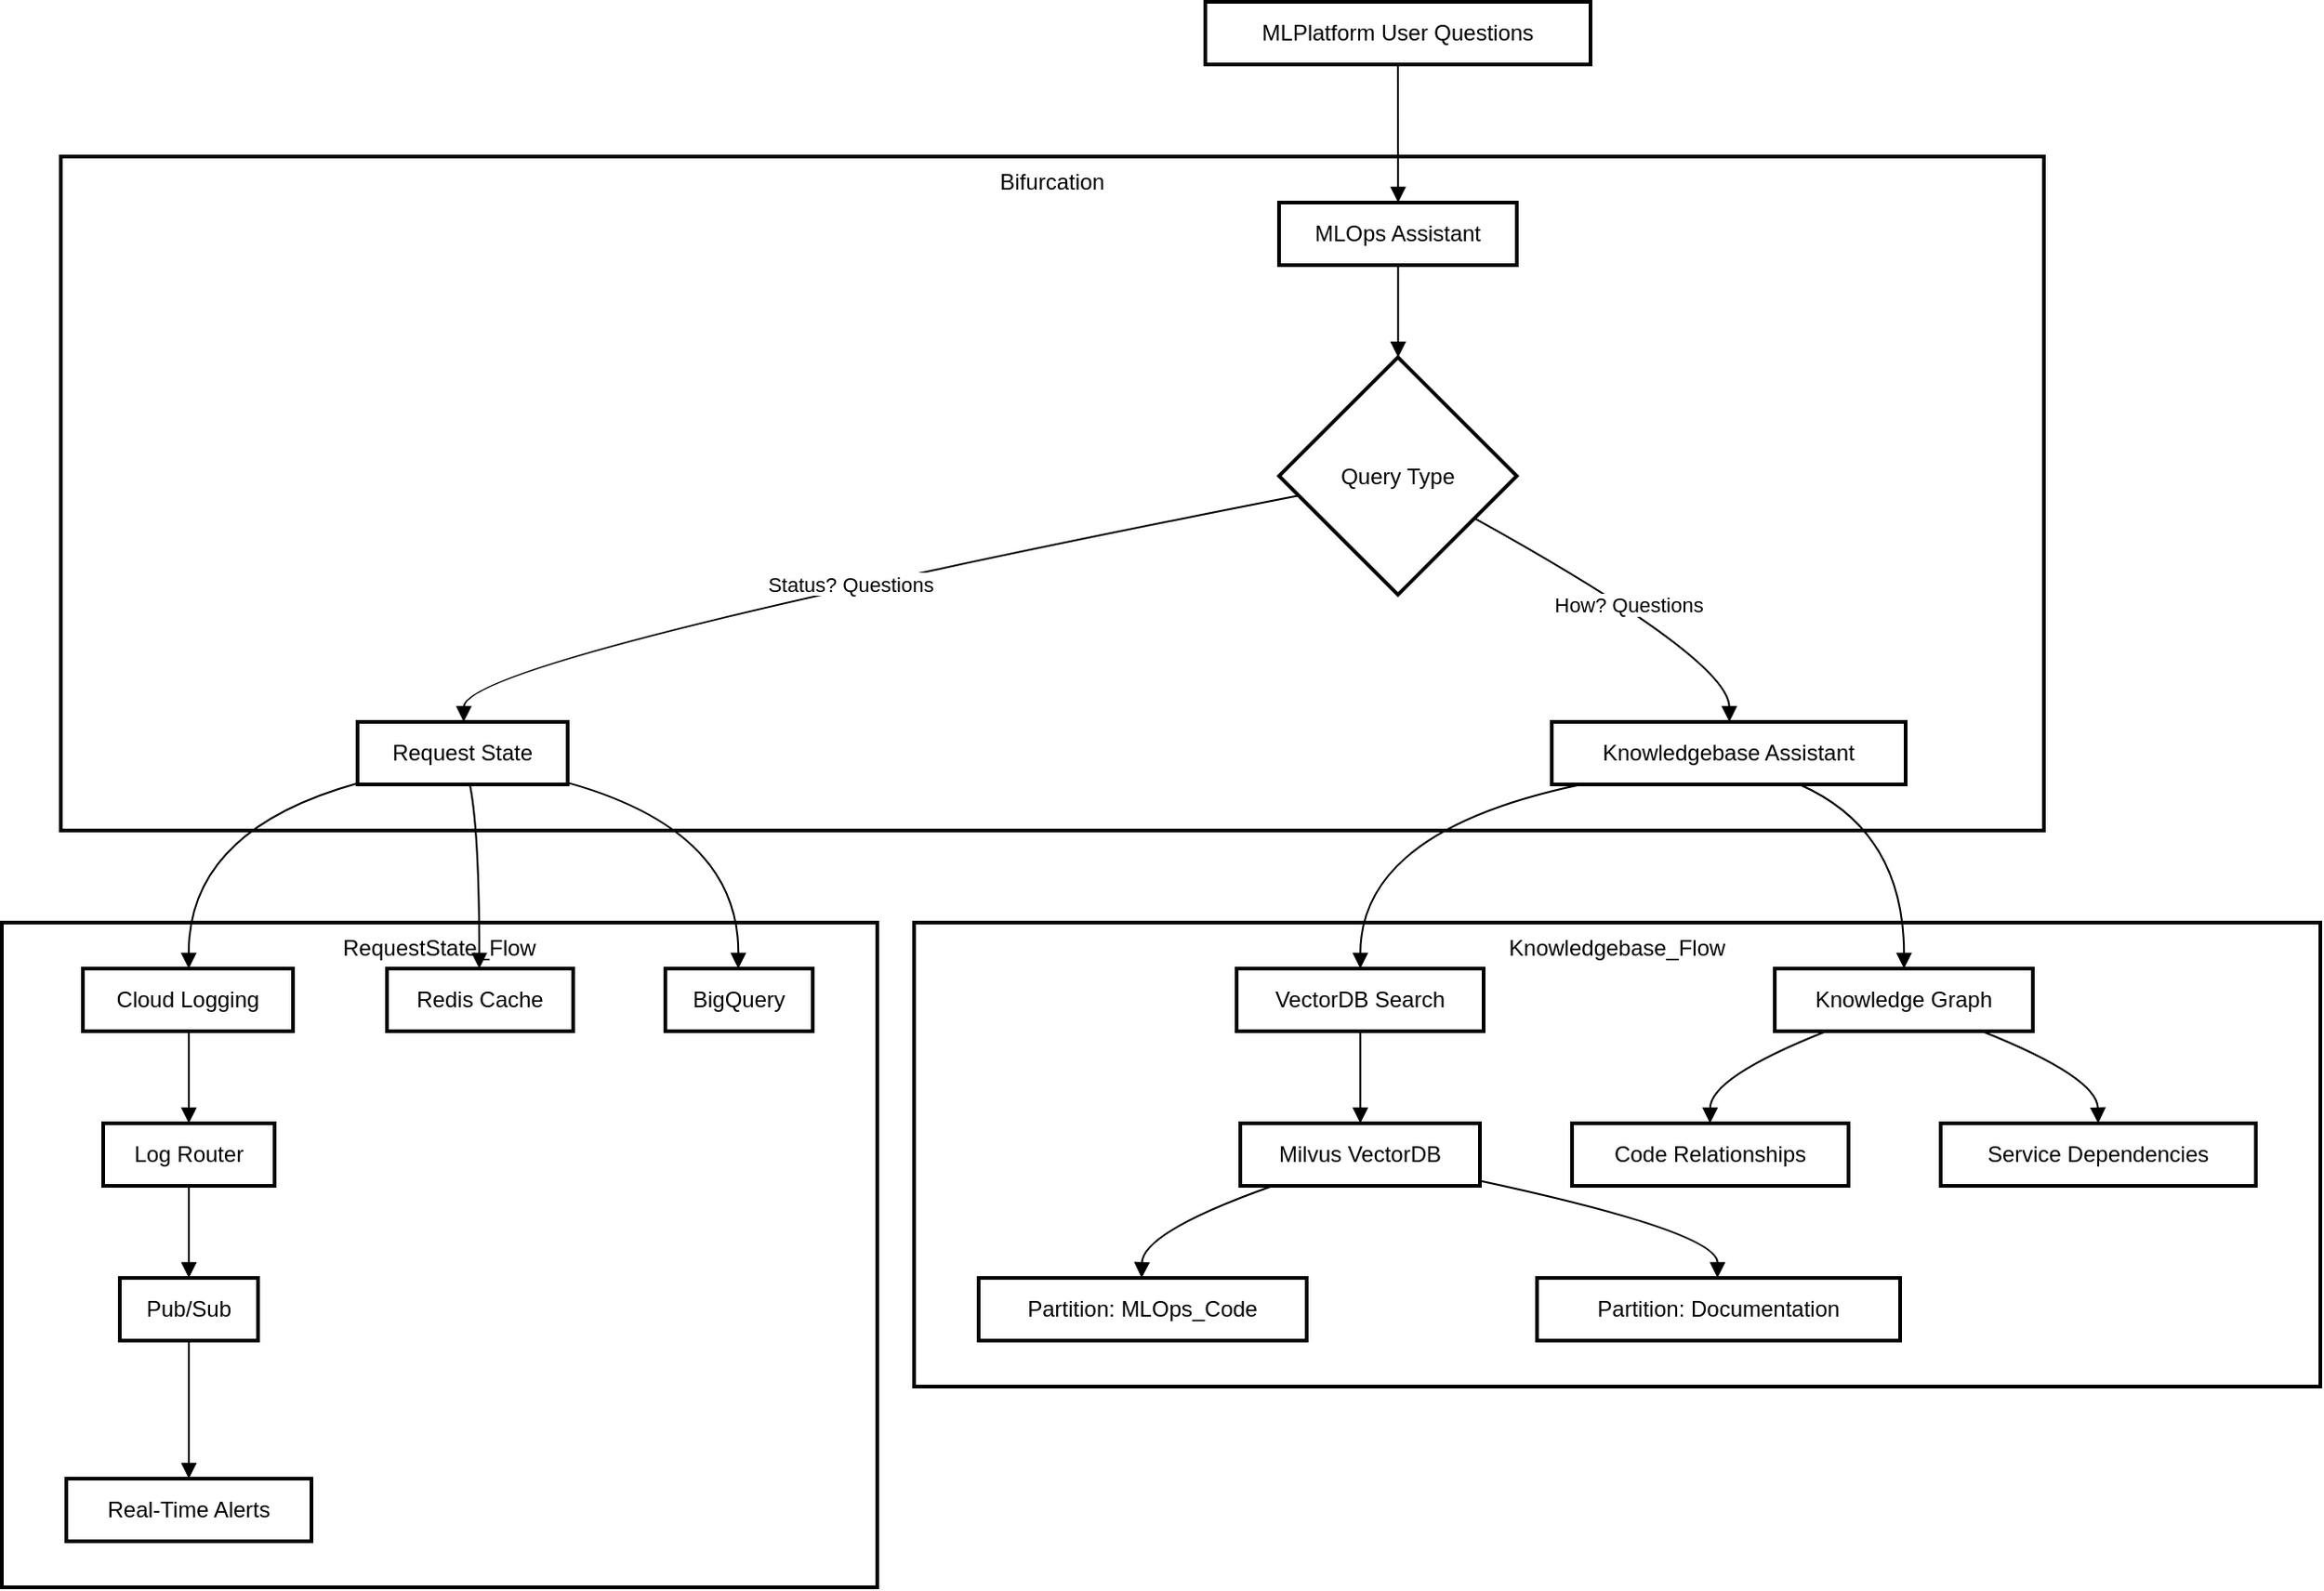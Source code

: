 <mxfile version="21.6.8" type="device">
  <diagram name="Page-1" id="u_HyUEILE94rrOP3ab16">
    <mxGraphModel dx="1674" dy="836" grid="1" gridSize="10" guides="1" tooltips="1" connect="1" arrows="1" fold="1" page="1" pageScale="1" pageWidth="850" pageHeight="1100" math="0" shadow="0">
      <root>
        <mxCell id="0" />
        <mxCell id="1" parent="0" />
        <mxCell id="IGfPQrlNXD5TDQlLCkyn-1" value="RequestState_Flow" style="whiteSpace=wrap;strokeWidth=2;verticalAlign=top;" vertex="1" parent="1">
          <mxGeometry x="20" y="520" width="475" height="361" as="geometry" />
        </mxCell>
        <mxCell id="IGfPQrlNXD5TDQlLCkyn-2" value="Cloud Logging" style="whiteSpace=wrap;strokeWidth=2;" vertex="1" parent="1">
          <mxGeometry x="64" y="545" width="114" height="34" as="geometry" />
        </mxCell>
        <mxCell id="IGfPQrlNXD5TDQlLCkyn-3" value="Redis Cache" style="whiteSpace=wrap;strokeWidth=2;" vertex="1" parent="1">
          <mxGeometry x="229" y="545" width="101" height="34" as="geometry" />
        </mxCell>
        <mxCell id="IGfPQrlNXD5TDQlLCkyn-4" value="BigQuery" style="whiteSpace=wrap;strokeWidth=2;" vertex="1" parent="1">
          <mxGeometry x="380" y="545" width="80" height="34" as="geometry" />
        </mxCell>
        <mxCell id="IGfPQrlNXD5TDQlLCkyn-5" value="Log Router" style="whiteSpace=wrap;strokeWidth=2;" vertex="1" parent="1">
          <mxGeometry x="75" y="629" width="93" height="34" as="geometry" />
        </mxCell>
        <mxCell id="IGfPQrlNXD5TDQlLCkyn-6" value="Pub/Sub" style="whiteSpace=wrap;strokeWidth=2;" vertex="1" parent="1">
          <mxGeometry x="84" y="713" width="75" height="34" as="geometry" />
        </mxCell>
        <mxCell id="IGfPQrlNXD5TDQlLCkyn-7" value="Real-Time Alerts" style="whiteSpace=wrap;strokeWidth=2;" vertex="1" parent="1">
          <mxGeometry x="55" y="822" width="133" height="34" as="geometry" />
        </mxCell>
        <mxCell id="IGfPQrlNXD5TDQlLCkyn-8" value="Knowledgebase_Flow" style="whiteSpace=wrap;strokeWidth=2;verticalAlign=top;" vertex="1" parent="1">
          <mxGeometry x="515" y="520" width="763" height="252" as="geometry" />
        </mxCell>
        <mxCell id="IGfPQrlNXD5TDQlLCkyn-9" value="VectorDB Search" style="whiteSpace=wrap;strokeWidth=2;" vertex="1" parent="1">
          <mxGeometry x="690" y="545" width="134" height="34" as="geometry" />
        </mxCell>
        <mxCell id="IGfPQrlNXD5TDQlLCkyn-10" value="Knowledge Graph" style="whiteSpace=wrap;strokeWidth=2;" vertex="1" parent="1">
          <mxGeometry x="982" y="545" width="140" height="34" as="geometry" />
        </mxCell>
        <mxCell id="IGfPQrlNXD5TDQlLCkyn-11" value="Milvus VectorDB" style="whiteSpace=wrap;strokeWidth=2;" vertex="1" parent="1">
          <mxGeometry x="692" y="629" width="130" height="34" as="geometry" />
        </mxCell>
        <mxCell id="IGfPQrlNXD5TDQlLCkyn-12" value="Partition: MLOps_Code" style="whiteSpace=wrap;strokeWidth=2;" vertex="1" parent="1">
          <mxGeometry x="550" y="713" width="178" height="34" as="geometry" />
        </mxCell>
        <mxCell id="IGfPQrlNXD5TDQlLCkyn-13" value="Partition: Documentation" style="whiteSpace=wrap;strokeWidth=2;" vertex="1" parent="1">
          <mxGeometry x="853" y="713" width="197" height="34" as="geometry" />
        </mxCell>
        <mxCell id="IGfPQrlNXD5TDQlLCkyn-14" value="Code Relationships" style="whiteSpace=wrap;strokeWidth=2;" vertex="1" parent="1">
          <mxGeometry x="872" y="629" width="150" height="34" as="geometry" />
        </mxCell>
        <mxCell id="IGfPQrlNXD5TDQlLCkyn-15" value="Service Dependencies" style="whiteSpace=wrap;strokeWidth=2;" vertex="1" parent="1">
          <mxGeometry x="1072" y="629" width="171" height="34" as="geometry" />
        </mxCell>
        <mxCell id="IGfPQrlNXD5TDQlLCkyn-16" value="Bifurcation" style="whiteSpace=wrap;strokeWidth=2;verticalAlign=top;" vertex="1" parent="1">
          <mxGeometry x="52" y="104" width="1076" height="366" as="geometry" />
        </mxCell>
        <mxCell id="IGfPQrlNXD5TDQlLCkyn-17" value="Query Type" style="rhombus;strokeWidth=2;whiteSpace=wrap;" vertex="1" parent="1">
          <mxGeometry x="713" y="213" width="129" height="129" as="geometry" />
        </mxCell>
        <mxCell id="IGfPQrlNXD5TDQlLCkyn-18" value="MLOps Assistant" style="whiteSpace=wrap;strokeWidth=2;" vertex="1" parent="1">
          <mxGeometry x="713" y="129" width="129" height="34" as="geometry" />
        </mxCell>
        <mxCell id="IGfPQrlNXD5TDQlLCkyn-19" value="Knowledgebase Assistant" style="whiteSpace=wrap;strokeWidth=2;" vertex="1" parent="1">
          <mxGeometry x="861" y="411" width="192" height="34" as="geometry" />
        </mxCell>
        <mxCell id="IGfPQrlNXD5TDQlLCkyn-20" value="Request State" style="whiteSpace=wrap;strokeWidth=2;" vertex="1" parent="1">
          <mxGeometry x="213" y="411" width="114" height="34" as="geometry" />
        </mxCell>
        <mxCell id="IGfPQrlNXD5TDQlLCkyn-21" value="MLPlatform User Questions" style="whiteSpace=wrap;strokeWidth=2;" vertex="1" parent="1">
          <mxGeometry x="673" y="20" width="209" height="34" as="geometry" />
        </mxCell>
        <mxCell id="IGfPQrlNXD5TDQlLCkyn-22" value="" style="curved=1;startArrow=none;endArrow=block;exitX=0.5;exitY=1;entryX=0.501;entryY=0;rounded=0;" edge="1" parent="1" source="IGfPQrlNXD5TDQlLCkyn-21" target="IGfPQrlNXD5TDQlLCkyn-18">
          <mxGeometry relative="1" as="geometry">
            <Array as="points" />
          </mxGeometry>
        </mxCell>
        <mxCell id="IGfPQrlNXD5TDQlLCkyn-23" value="" style="curved=1;startArrow=none;endArrow=block;exitX=0.501;exitY=1;entryX=0.501;entryY=0;rounded=0;" edge="1" parent="1" source="IGfPQrlNXD5TDQlLCkyn-18" target="IGfPQrlNXD5TDQlLCkyn-17">
          <mxGeometry relative="1" as="geometry">
            <Array as="points" />
          </mxGeometry>
        </mxCell>
        <mxCell id="IGfPQrlNXD5TDQlLCkyn-24" value="How? Questions" style="curved=1;startArrow=none;endArrow=block;exitX=1.001;exitY=0.777;entryX=0.502;entryY=0.005;rounded=0;" edge="1" parent="1" source="IGfPQrlNXD5TDQlLCkyn-17" target="IGfPQrlNXD5TDQlLCkyn-19">
          <mxGeometry relative="1" as="geometry">
            <Array as="points">
              <mxPoint x="957" y="377" />
            </Array>
          </mxGeometry>
        </mxCell>
        <mxCell id="IGfPQrlNXD5TDQlLCkyn-25" value="Status? Questions" style="curved=1;startArrow=none;endArrow=block;exitX=0;exitY=0.599;entryX=0.505;entryY=0.005;rounded=0;" edge="1" parent="1" source="IGfPQrlNXD5TDQlLCkyn-17" target="IGfPQrlNXD5TDQlLCkyn-20">
          <mxGeometry relative="1" as="geometry">
            <Array as="points">
              <mxPoint x="271" y="377" />
            </Array>
          </mxGeometry>
        </mxCell>
        <mxCell id="IGfPQrlNXD5TDQlLCkyn-26" value="" style="curved=1;startArrow=none;endArrow=block;exitX=0.08;exitY=1.005;entryX=0.501;entryY=0.005;rounded=0;" edge="1" parent="1" source="IGfPQrlNXD5TDQlLCkyn-19" target="IGfPQrlNXD5TDQlLCkyn-9">
          <mxGeometry relative="1" as="geometry">
            <Array as="points">
              <mxPoint x="757" y="470" />
            </Array>
          </mxGeometry>
        </mxCell>
        <mxCell id="IGfPQrlNXD5TDQlLCkyn-27" value="" style="curved=1;startArrow=none;endArrow=block;exitX=0.702;exitY=1.005;entryX=0.501;entryY=0.005;rounded=0;" edge="1" parent="1" source="IGfPQrlNXD5TDQlLCkyn-19" target="IGfPQrlNXD5TDQlLCkyn-10">
          <mxGeometry relative="1" as="geometry">
            <Array as="points">
              <mxPoint x="1052" y="470" />
            </Array>
          </mxGeometry>
        </mxCell>
        <mxCell id="IGfPQrlNXD5TDQlLCkyn-28" value="" style="curved=1;startArrow=none;endArrow=block;exitX=0.501;exitY=1.005;entryX=0.501;entryY=0.005;rounded=0;" edge="1" parent="1" source="IGfPQrlNXD5TDQlLCkyn-9" target="IGfPQrlNXD5TDQlLCkyn-11">
          <mxGeometry relative="1" as="geometry">
            <Array as="points" />
          </mxGeometry>
        </mxCell>
        <mxCell id="IGfPQrlNXD5TDQlLCkyn-29" value="" style="curved=1;startArrow=none;endArrow=block;exitX=0.132;exitY=1.005;entryX=0.497;entryY=0.005;rounded=0;" edge="1" parent="1" source="IGfPQrlNXD5TDQlLCkyn-11" target="IGfPQrlNXD5TDQlLCkyn-12">
          <mxGeometry relative="1" as="geometry">
            <Array as="points">
              <mxPoint x="639" y="688" />
            </Array>
          </mxGeometry>
        </mxCell>
        <mxCell id="IGfPQrlNXD5TDQlLCkyn-30" value="" style="curved=1;startArrow=none;endArrow=block;exitX=0.999;exitY=0.918;entryX=0.497;entryY=0.005;rounded=0;" edge="1" parent="1" source="IGfPQrlNXD5TDQlLCkyn-11" target="IGfPQrlNXD5TDQlLCkyn-13">
          <mxGeometry relative="1" as="geometry">
            <Array as="points">
              <mxPoint x="951" y="688" />
            </Array>
          </mxGeometry>
        </mxCell>
        <mxCell id="IGfPQrlNXD5TDQlLCkyn-31" value="" style="curved=1;startArrow=none;endArrow=block;exitX=0.197;exitY=1.005;entryX=0.499;entryY=0.005;rounded=0;" edge="1" parent="1" source="IGfPQrlNXD5TDQlLCkyn-10" target="IGfPQrlNXD5TDQlLCkyn-14">
          <mxGeometry relative="1" as="geometry">
            <Array as="points">
              <mxPoint x="947" y="604" />
            </Array>
          </mxGeometry>
        </mxCell>
        <mxCell id="IGfPQrlNXD5TDQlLCkyn-32" value="" style="curved=1;startArrow=none;endArrow=block;exitX=0.806;exitY=1.005;entryX=0.5;entryY=0.005;rounded=0;" edge="1" parent="1" source="IGfPQrlNXD5TDQlLCkyn-10" target="IGfPQrlNXD5TDQlLCkyn-15">
          <mxGeometry relative="1" as="geometry">
            <Array as="points">
              <mxPoint x="1157" y="604" />
            </Array>
          </mxGeometry>
        </mxCell>
        <mxCell id="IGfPQrlNXD5TDQlLCkyn-33" value="" style="curved=1;startArrow=none;endArrow=block;exitX=0.004;exitY=0.978;entryX=0.504;entryY=0.005;rounded=0;" edge="1" parent="1" source="IGfPQrlNXD5TDQlLCkyn-20" target="IGfPQrlNXD5TDQlLCkyn-2">
          <mxGeometry relative="1" as="geometry">
            <Array as="points">
              <mxPoint x="121" y="470" />
            </Array>
          </mxGeometry>
        </mxCell>
        <mxCell id="IGfPQrlNXD5TDQlLCkyn-34" value="" style="curved=1;startArrow=none;endArrow=block;exitX=0.535;exitY=1.005;entryX=0.496;entryY=0.005;rounded=0;" edge="1" parent="1" source="IGfPQrlNXD5TDQlLCkyn-20" target="IGfPQrlNXD5TDQlLCkyn-3">
          <mxGeometry relative="1" as="geometry">
            <Array as="points">
              <mxPoint x="279" y="470" />
            </Array>
          </mxGeometry>
        </mxCell>
        <mxCell id="IGfPQrlNXD5TDQlLCkyn-35" value="" style="curved=1;startArrow=none;endArrow=block;exitX=1.006;exitY=0.978;entryX=0.495;entryY=0.005;rounded=0;" edge="1" parent="1" source="IGfPQrlNXD5TDQlLCkyn-20" target="IGfPQrlNXD5TDQlLCkyn-4">
          <mxGeometry relative="1" as="geometry">
            <Array as="points">
              <mxPoint x="420" y="470" />
            </Array>
          </mxGeometry>
        </mxCell>
        <mxCell id="IGfPQrlNXD5TDQlLCkyn-36" value="" style="curved=1;startArrow=none;endArrow=block;exitX=0.504;exitY=1.005;entryX=0.5;entryY=0.005;rounded=0;" edge="1" parent="1" source="IGfPQrlNXD5TDQlLCkyn-2" target="IGfPQrlNXD5TDQlLCkyn-5">
          <mxGeometry relative="1" as="geometry">
            <Array as="points" />
          </mxGeometry>
        </mxCell>
        <mxCell id="IGfPQrlNXD5TDQlLCkyn-37" value="" style="curved=1;startArrow=none;endArrow=block;exitX=0.5;exitY=1.005;entryX=0.5;entryY=0.005;rounded=0;" edge="1" parent="1" source="IGfPQrlNXD5TDQlLCkyn-5" target="IGfPQrlNXD5TDQlLCkyn-6">
          <mxGeometry relative="1" as="geometry">
            <Array as="points" />
          </mxGeometry>
        </mxCell>
        <mxCell id="IGfPQrlNXD5TDQlLCkyn-38" value="" style="curved=1;startArrow=none;endArrow=block;exitX=0.5;exitY=1.005;entryX=0.5;entryY=0.005;rounded=0;" edge="1" parent="1" source="IGfPQrlNXD5TDQlLCkyn-6" target="IGfPQrlNXD5TDQlLCkyn-7">
          <mxGeometry relative="1" as="geometry">
            <Array as="points" />
          </mxGeometry>
        </mxCell>
      </root>
    </mxGraphModel>
  </diagram>
</mxfile>
